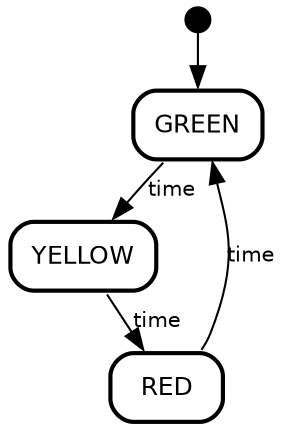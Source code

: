 digraph "state transitions" {
  fontname="Helvetica" fontsize=12 penwidth=2.0 splines=true ordering=out compound=true overlap=scale nodesep=0.3 ranksep=0.1
  node [shape=plaintext style=filled fillcolor=transparent fontname=Helvetica fontsize=12 penwidth=2.0]
  edge [fontname=Helvetica fontsize=10]

    "initial" [shape=circle style=filled fillcolor=black fixedsize=true height=0.15 label=""]
    "GREEN" [margin=0 label= < 
      <table align="center" cellborder="0" border="2" style="rounded" width="48">
        <tr><td width="48" cellpadding="7">GREEN</td></tr>
      </table>
    >]
    "YELLOW" [margin=0 label= < 
      <table align="center" cellborder="0" border="2" style="rounded" width="48">
        <tr><td width="48" cellpadding="7">YELLOW</td></tr>
      </table>
    >]
    "RED" [margin=0 label= < 
      <table align="center" cellborder="0" border="2" style="rounded" width="48">
        <tr><td width="48" cellpadding="7">RED</td></tr>
      </table>
    >]

    "initial" -> "GREEN" [label=" "]
    "GREEN" -> "YELLOW" [label="time   \l"]
    "YELLOW" -> "RED" [label="time   \l"]
    "RED" -> "GREEN" [label="time   \l"]
}
